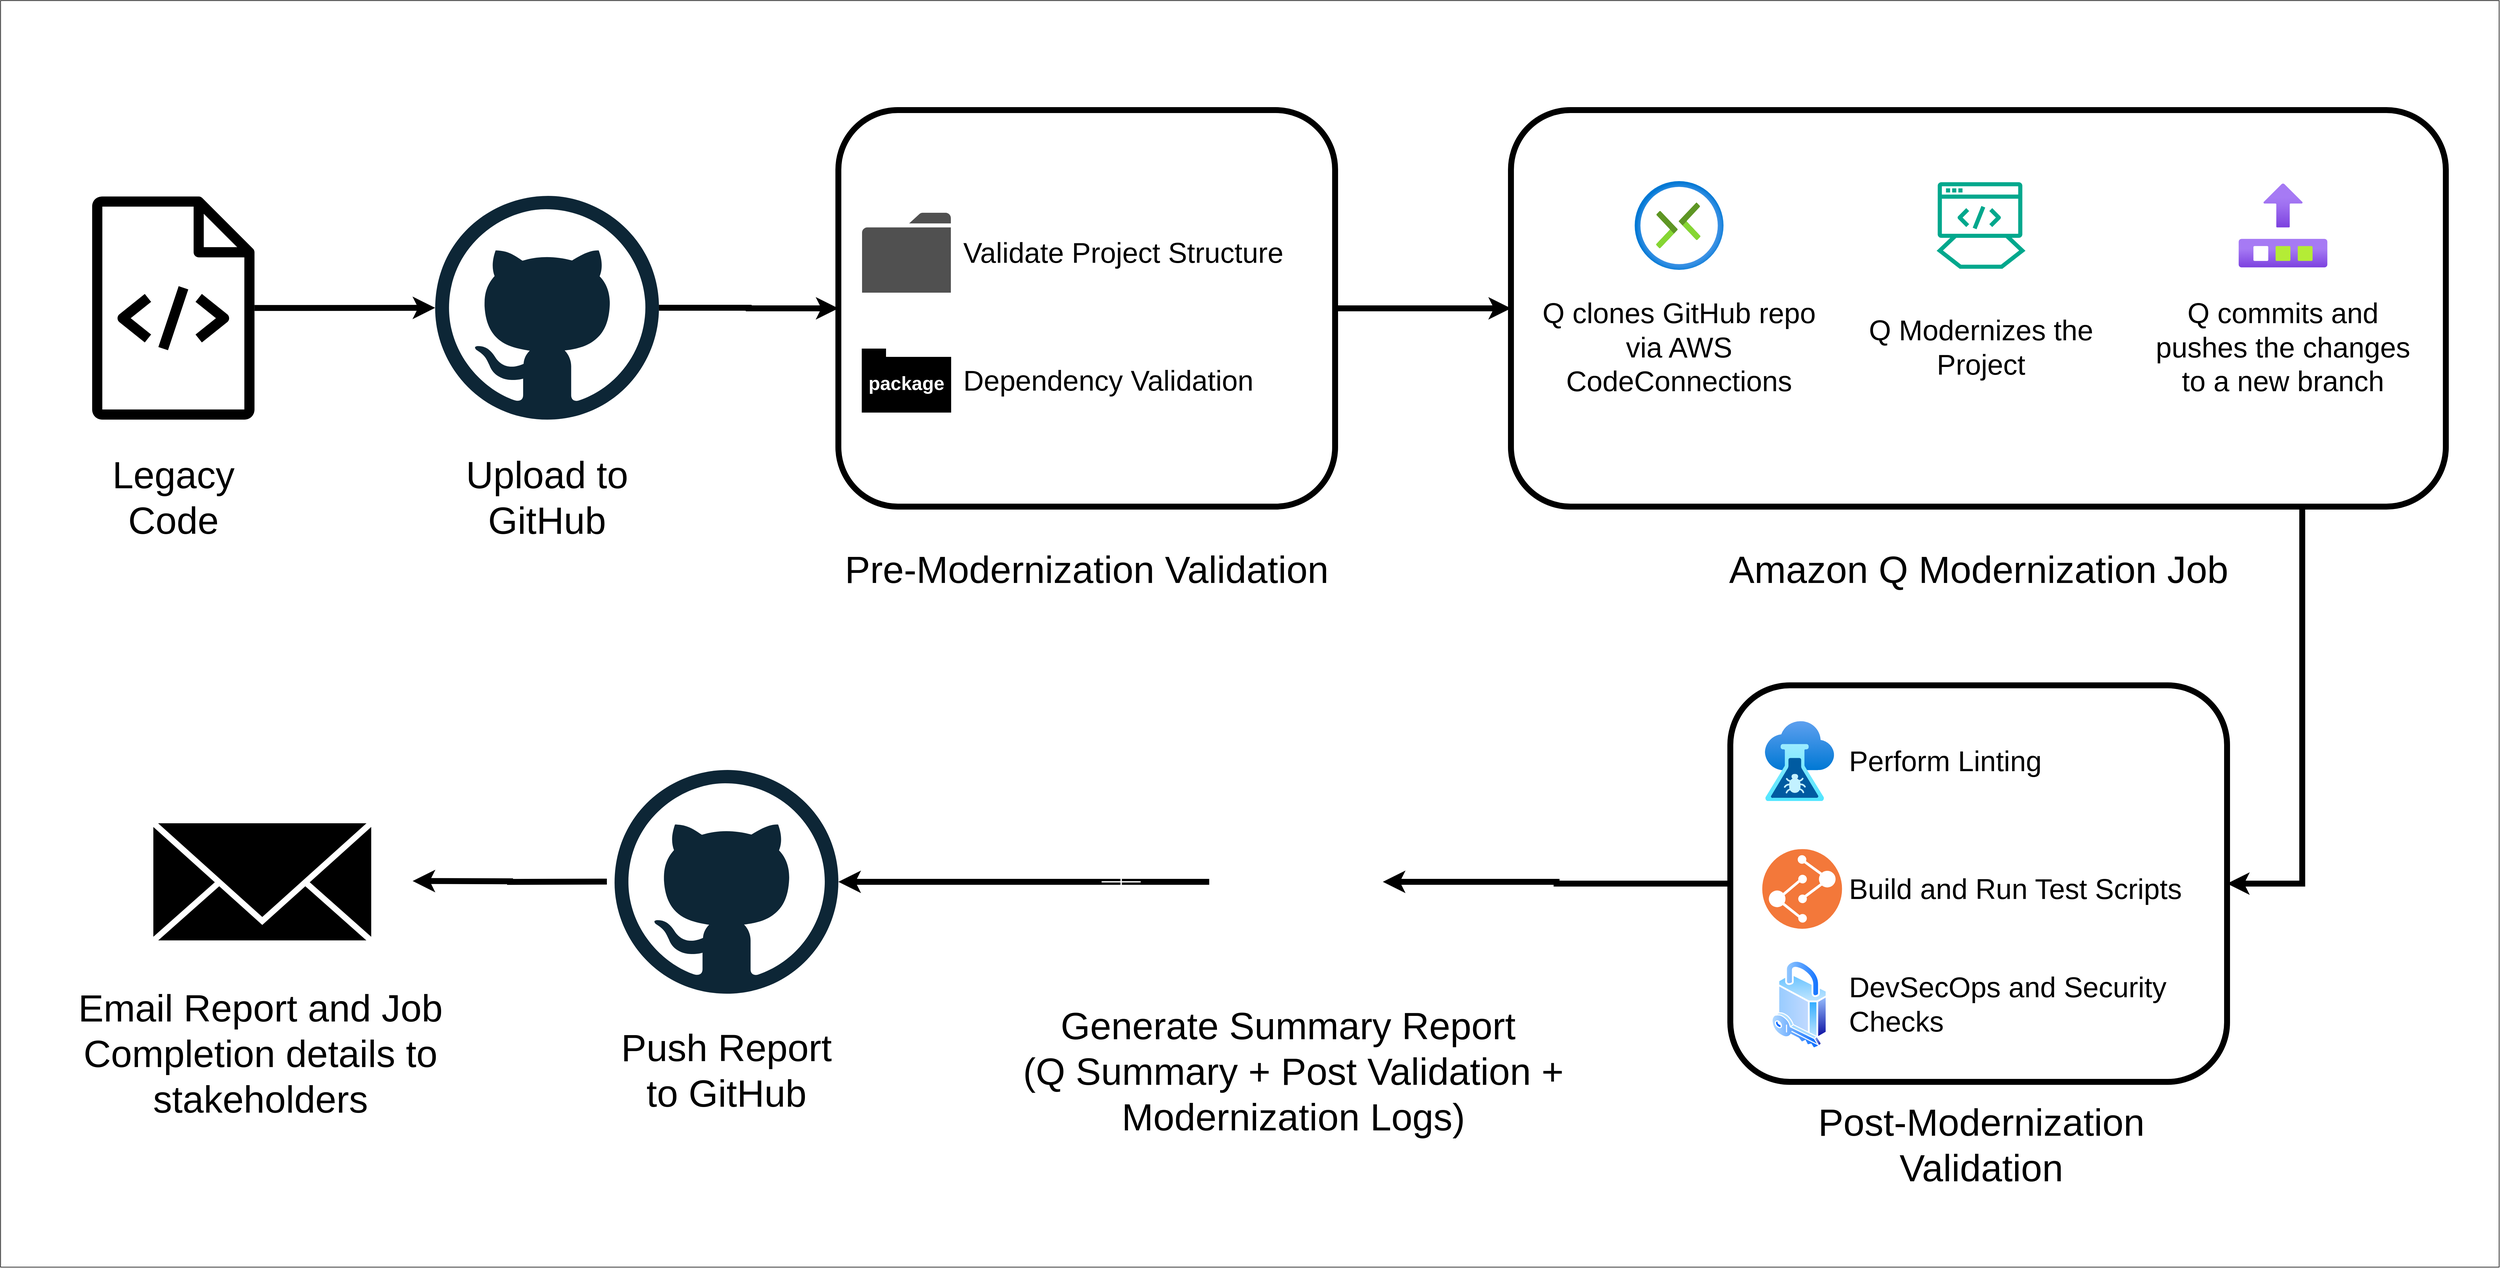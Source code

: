 <mxfile version="26.2.14">
  <diagram name="Page-1" id="h3pUtSSsdFnpB6aglskF">
    <mxGraphModel dx="4360" dy="2325" grid="0" gridSize="10" guides="1" tooltips="1" connect="1" arrows="1" fold="1" page="1" pageScale="1" pageWidth="4681" pageHeight="3300" background="#ffffff" math="0" shadow="0">
      <root>
        <mxCell id="0" />
        <mxCell id="1" parent="0" />
        <mxCell id="4bjNzZOIxlAiAaIX8TEj-3" value="" style="rounded=0;whiteSpace=wrap;html=1;fillColor=light-dark(#FFFFFF,#EDEDED);" vertex="1" parent="1">
          <mxGeometry x="790" y="155" width="4220" height="2140" as="geometry" />
        </mxCell>
        <mxCell id="eEtUd1gLjFf5jMK5x4MM-1" value="" style="rounded=1;whiteSpace=wrap;html=1;direction=south;fillColor=#FFFFFF;strokeColor=#000000;strokeWidth=10;" parent="1" vertex="1">
          <mxGeometry x="3341" y="340" width="1579" height="670" as="geometry" />
        </mxCell>
        <mxCell id="CUMH2ot100d4xSnpaqMg-2" value="" style="sketch=0;outlineConnect=0;fontColor=#232F3E;gradientColor=none;fillColor=light-dark(#000000,#BEC8D4);strokeColor=none;dashed=0;verticalLabelPosition=bottom;verticalAlign=top;align=center;html=1;fontSize=12;fontStyle=0;aspect=fixed;pointerEvents=1;shape=mxgraph.aws4.source_code;" parent="1" vertex="1">
          <mxGeometry x="944" y="486" width="275.5" height="377" as="geometry" />
        </mxCell>
        <mxCell id="CUMH2ot100d4xSnpaqMg-3" value="&lt;font style=&quot;font-size: 64px;&quot;&gt;Legacy Code&lt;/font&gt;" style="text;html=1;align=center;verticalAlign=middle;whiteSpace=wrap;rounded=0;fontColor=#000000;" parent="1" vertex="1">
          <mxGeometry x="944" y="925" width="275.5" height="140" as="geometry" />
        </mxCell>
        <mxCell id="CUMH2ot100d4xSnpaqMg-11" style="edgeStyle=orthogonalEdgeStyle;rounded=0;orthogonalLoop=1;jettySize=auto;html=1;strokeWidth=10;strokeColor=light-dark(#000000,#FFFFFF);" parent="1" source="CUMH2ot100d4xSnpaqMg-4" target="CUMH2ot100d4xSnpaqMg-10" edge="1">
          <mxGeometry relative="1" as="geometry" />
        </mxCell>
        <mxCell id="CUMH2ot100d4xSnpaqMg-4" value="" style="dashed=0;outlineConnect=0;html=1;align=center;labelPosition=center;verticalLabelPosition=bottom;verticalAlign=top;shape=mxgraph.weblogos.github" parent="1" vertex="1">
          <mxGeometry x="1524" y="485" width="378" height="378" as="geometry" />
        </mxCell>
        <mxCell id="CUMH2ot100d4xSnpaqMg-6" value="" style="endArrow=classic;html=1;rounded=0;strokeWidth=10;strokeColor=light-dark(#000000,#FFFFFF);" parent="1" source="CUMH2ot100d4xSnpaqMg-2" target="CUMH2ot100d4xSnpaqMg-4" edge="1">
          <mxGeometry width="50" height="50" relative="1" as="geometry">
            <mxPoint x="2264" y="920" as="sourcePoint" />
            <mxPoint x="2314" y="870" as="targetPoint" />
          </mxGeometry>
        </mxCell>
        <mxCell id="CUMH2ot100d4xSnpaqMg-8" value="&lt;font style=&quot;font-size: 64px;&quot;&gt;Upload to GitHub&lt;/font&gt;" style="text;html=1;align=center;verticalAlign=middle;whiteSpace=wrap;rounded=0;fontColor=#000000;" parent="1" vertex="1">
          <mxGeometry x="1533" y="885" width="360" height="220" as="geometry" />
        </mxCell>
        <mxCell id="eEtUd1gLjFf5jMK5x4MM-2" style="edgeStyle=orthogonalEdgeStyle;rounded=0;orthogonalLoop=1;jettySize=auto;html=1;exitX=0.5;exitY=0;exitDx=0;exitDy=0;strokeWidth=10;strokeColor=light-dark(#000000,#FFFFFF);" parent="1" source="CUMH2ot100d4xSnpaqMg-10" target="eEtUd1gLjFf5jMK5x4MM-1" edge="1">
          <mxGeometry relative="1" as="geometry" />
        </mxCell>
        <mxCell id="CUMH2ot100d4xSnpaqMg-10" value="" style="rounded=1;whiteSpace=wrap;html=1;direction=south;fillColor=#FFFFFF;strokeColor=#000000;strokeWidth=10;" parent="1" vertex="1">
          <mxGeometry x="2205" y="340" width="839" height="670" as="geometry" />
        </mxCell>
        <mxCell id="CUMH2ot100d4xSnpaqMg-12" value="&lt;font style=&quot;font-size: 64px;&quot;&gt;Pre-Modernization Validation&lt;/font&gt;" style="text;html=1;align=center;verticalAlign=middle;whiteSpace=wrap;rounded=0;fontColor=#000000;" parent="1" vertex="1">
          <mxGeometry x="2205" y="1007" width="839" height="220" as="geometry" />
        </mxCell>
        <mxCell id="CUMH2ot100d4xSnpaqMg-13" value="" style="sketch=0;pointerEvents=1;shadow=0;dashed=0;html=1;strokeColor=none;fillColor=#505050;labelPosition=center;verticalLabelPosition=bottom;verticalAlign=top;outlineConnect=0;align=center;shape=mxgraph.office.concepts.folder;aspect=fixed;" parent="1" vertex="1">
          <mxGeometry x="2245" y="513.5" width="150" height="135" as="geometry" />
        </mxCell>
        <mxCell id="CUMH2ot100d4xSnpaqMg-14" value="&lt;font style=&quot;font-size: 48px;&quot;&gt;Validate Project Structure&lt;/font&gt;" style="text;html=1;align=left;verticalAlign=middle;whiteSpace=wrap;rounded=0;fontColor=#000000;" parent="1" vertex="1">
          <mxGeometry x="2414" y="471" width="590" height="220" as="geometry" />
        </mxCell>
        <mxCell id="CUMH2ot100d4xSnpaqMg-15" value="&lt;font style=&quot;color: rgb(255, 255, 255);&quot;&gt;package&lt;/font&gt;" style="shape=folder;fontStyle=1;spacingTop=10;tabWidth=40;tabHeight=14;tabPosition=left;html=1;whiteSpace=wrap;aspect=fixed;fontSize=32;fillColor=#000000;" parent="1" vertex="1">
          <mxGeometry x="2245" y="743.5" width="150" height="107.14" as="geometry" />
        </mxCell>
        <mxCell id="CUMH2ot100d4xSnpaqMg-16" value="&lt;font style=&quot;font-size: 48px;&quot;&gt;Dependency Validation&lt;/font&gt;" style="text;html=1;align=left;verticalAlign=middle;whiteSpace=wrap;rounded=0;fontColor=#000000;" parent="1" vertex="1">
          <mxGeometry x="2414" y="687.07" width="590" height="220" as="geometry" />
        </mxCell>
        <mxCell id="CUMH2ot100d4xSnpaqMg-20" value="" style="sketch=0;outlineConnect=0;fontColor=#232F3E;gradientColor=none;fillColor=light-dark(#01A88D,#FFFFFF);strokeColor=none;dashed=0;verticalLabelPosition=bottom;verticalAlign=top;align=center;html=1;fontSize=12;fontStyle=0;aspect=fixed;shape=mxgraph.aws4.mainframe_modernization_developer;" parent="1" vertex="1">
          <mxGeometry x="4060" y="460" width="150" height="150" as="geometry" />
        </mxCell>
        <mxCell id="RpUKw8SxoupQJuNFY-1E-7" style="edgeStyle=orthogonalEdgeStyle;rounded=0;orthogonalLoop=1;jettySize=auto;html=1;exitX=1;exitY=0;exitDx=0;exitDy=0;entryX=0.5;entryY=0;entryDx=0;entryDy=0;strokeWidth=10;strokeColor=light-dark(#000000,#FFFFFF);" parent="1" source="CUMH2ot100d4xSnpaqMg-23" target="CUMH2ot100d4xSnpaqMg-24" edge="1">
          <mxGeometry relative="1" as="geometry" />
        </mxCell>
        <mxCell id="CUMH2ot100d4xSnpaqMg-23" value="&lt;font style=&quot;font-size: 64px;&quot;&gt;Amazon Q Modernization Job&lt;/font&gt;" style="text;html=1;align=center;verticalAlign=middle;whiteSpace=wrap;rounded=0;fontColor=#000000;" parent="1" vertex="1">
          <mxGeometry x="3583.5" y="1007" width="1094" height="220" as="geometry" />
        </mxCell>
        <mxCell id="CUMH2ot100d4xSnpaqMg-24" value="" style="rounded=1;whiteSpace=wrap;html=1;direction=south;fillColor=#FFFFFF;strokeColor=#000000;strokeWidth=10;" parent="1" vertex="1">
          <mxGeometry x="3711.5" y="1312" width="839" height="670" as="geometry" />
        </mxCell>
        <mxCell id="CUMH2ot100d4xSnpaqMg-26" value="&lt;font style=&quot;font-size: 64px;&quot;&gt;Post-Modernization Validation&lt;/font&gt;" style="text;html=1;align=center;verticalAlign=middle;whiteSpace=wrap;rounded=0;fontColor=#000000;" parent="1" vertex="1">
          <mxGeometry x="3715.5" y="1979" width="839" height="220" as="geometry" />
        </mxCell>
        <mxCell id="CUMH2ot100d4xSnpaqMg-28" value="" style="image;aspect=fixed;html=1;points=[];align=center;fontSize=12;image=img/lib/azure2/devops/CloudTest.svg;imageBackground=none;imageBorder=none;" parent="1" vertex="1">
          <mxGeometry x="3770" y="1372.5" width="116.73" height="135" as="geometry" />
        </mxCell>
        <mxCell id="CUMH2ot100d4xSnpaqMg-29" value="&lt;font style=&quot;font-size: 48px;&quot;&gt;Perform Linting&lt;/font&gt;" style="text;html=1;align=left;verticalAlign=middle;whiteSpace=wrap;rounded=0;fontColor=#000000;" parent="1" vertex="1">
          <mxGeometry x="3910" y="1330" width="590" height="220" as="geometry" />
        </mxCell>
        <mxCell id="CUMH2ot100d4xSnpaqMg-30" value="" style="image;aspect=fixed;perimeter=ellipsePerimeter;html=1;align=center;shadow=0;dashed=0;fontColor=#4277BB;labelBackgroundColor=default;fontSize=12;spacingTop=3;image=img/lib/ibm/devops/build_test.svg;" parent="1" vertex="1">
          <mxGeometry x="3765.43" y="1588.57" width="135" height="135" as="geometry" />
        </mxCell>
        <mxCell id="CUMH2ot100d4xSnpaqMg-31" value="&lt;font style=&quot;font-size: 48px;&quot;&gt;Build and Run Test Scripts&lt;/font&gt;" style="text;html=1;align=left;verticalAlign=middle;whiteSpace=wrap;rounded=0;fontColor=#000000;" parent="1" vertex="1">
          <mxGeometry x="3910" y="1546.07" width="590" height="220" as="geometry" />
        </mxCell>
        <mxCell id="RpUKw8SxoupQJuNFY-1E-10" style="edgeStyle=orthogonalEdgeStyle;rounded=0;orthogonalLoop=1;jettySize=auto;html=1;exitX=0;exitY=0.5;exitDx=0;exitDy=0;strokeWidth=10;strokeColor=light-dark(#000000,#FFFFFF);" parent="1" source="CUMH2ot100d4xSnpaqMg-34" target="RpUKw8SxoupQJuNFY-1E-8" edge="1">
          <mxGeometry relative="1" as="geometry" />
        </mxCell>
        <mxCell id="CUMH2ot100d4xSnpaqMg-34" value="" style="shape=image;html=1;verticalAlign=top;verticalLabelPosition=bottom;labelBackgroundColor=#ffffff;imageAspect=0;aspect=fixed;image=https://cdn1.iconfinder.com/data/icons/office-icons-17/512/ilustracoes_04-12-128.png;clipPath=inset(10.94% 18.75% 5.47% 16.41%);" parent="1" vertex="1">
          <mxGeometry x="2831.39" y="1455" width="293.215" height="378" as="geometry" />
        </mxCell>
        <mxCell id="CUMH2ot100d4xSnpaqMg-36" value="&lt;font style=&quot;font-size: 64px;&quot;&gt;Generate Summary Report&amp;nbsp;&lt;/font&gt;&lt;div&gt;&lt;font style=&quot;font-size: 64px;&quot;&gt;(Q Summary + Post Validation + Modernization Logs)&lt;/font&gt;&lt;/div&gt;" style="text;html=1;align=center;verticalAlign=middle;whiteSpace=wrap;rounded=0;fontColor=#000000;" parent="1" vertex="1">
          <mxGeometry x="2426" y="1855" width="1095" height="220" as="geometry" />
        </mxCell>
        <mxCell id="4bjNzZOIxlAiAaIX8TEj-2" value="" style="edgeStyle=orthogonalEdgeStyle;rounded=0;orthogonalLoop=1;jettySize=auto;html=1;" edge="1" parent="1" source="CUMH2ot100d4xSnpaqMg-40" target="4bjNzZOIxlAiAaIX8TEj-1">
          <mxGeometry relative="1" as="geometry" />
        </mxCell>
        <mxCell id="CUMH2ot100d4xSnpaqMg-40" value="" style="verticalLabelPosition=bottom;labelBackgroundColor=none;verticalAlign=top;shadow=0;dashed=0;strokeWidth=100;shape=mxgraph.ios7.misc.add;fillColor=none;strokeColor=light-dark(#ffffff, #ededed);sketch=0;aspect=fixed;gradientColor=none;fontColor=none;noLabel=1;" parent="1" vertex="1">
          <mxGeometry x="2817.61" y="1589" width="110" height="110" as="geometry" />
        </mxCell>
        <mxCell id="CUMH2ot100d4xSnpaqMg-45" value="" style="html=1;verticalLabelPosition=bottom;align=center;labelBackgroundColor=#ffffff;verticalAlign=top;strokeWidth=10;strokeColor=#FFFFFF;shadow=0;dashed=0;shape=mxgraph.ios7.icons.mail;aspect=fixed;fillStyle=auto;fillColor=#000000;" parent="1" vertex="1">
          <mxGeometry x="1043" y="1540.05" width="378" height="207.9" as="geometry" />
        </mxCell>
        <mxCell id="CUMH2ot100d4xSnpaqMg-47" value="&lt;font style=&quot;font-size: 64px;&quot;&gt;Email Report and Job Completion details to stakeholders&lt;/font&gt;" style="text;html=1;align=center;verticalAlign=middle;whiteSpace=wrap;rounded=0;fontColor=#000000;" parent="1" vertex="1">
          <mxGeometry x="909" y="1824.95" width="640" height="220" as="geometry" />
        </mxCell>
        <mxCell id="eEtUd1gLjFf5jMK5x4MM-4" value="" style="image;aspect=fixed;html=1;points=[];align=center;image=img/lib/azure2/networking/Connections.svg;imageBackground=none;" parent="1" vertex="1">
          <mxGeometry x="3550" y="460" width="150" height="150" as="geometry" />
        </mxCell>
        <mxCell id="eEtUd1gLjFf5jMK5x4MM-5" value="&lt;font style=&quot;font-size: 48px;&quot;&gt;Q clones GitHub repo via AWS CodeConnections&lt;/font&gt;" style="text;html=1;align=center;verticalAlign=middle;whiteSpace=wrap;rounded=0;fontColor=#000000;" parent="1" vertex="1">
          <mxGeometry x="3390" y="630.64" width="470" height="220" as="geometry" />
        </mxCell>
        <mxCell id="eEtUd1gLjFf5jMK5x4MM-6" value="&lt;font style=&quot;font-size: 48px;&quot;&gt;Q Modernizes the Project&lt;/font&gt;" style="text;html=1;align=center;verticalAlign=middle;whiteSpace=wrap;rounded=0;fontColor=#000000;" parent="1" vertex="1">
          <mxGeometry x="3900" y="630.64" width="470" height="220" as="geometry" />
        </mxCell>
        <mxCell id="eEtUd1gLjFf5jMK5x4MM-7" value="" style="image;aspect=fixed;html=1;points=[];align=center;fontSize=12;image=img/lib/azure2/general/Commit.svg;" parent="1" vertex="1">
          <mxGeometry x="4570" y="464.17" width="150" height="141.67" as="geometry" />
        </mxCell>
        <mxCell id="eEtUd1gLjFf5jMK5x4MM-8" value="&lt;font style=&quot;font-size: 48px;&quot;&gt;Q commits and pushes the changes to a new branch&lt;/font&gt;" style="text;html=1;align=center;verticalAlign=middle;whiteSpace=wrap;rounded=0;fontColor=#000000;" parent="1" vertex="1">
          <mxGeometry x="4410" y="630.64" width="470" height="220" as="geometry" />
        </mxCell>
        <mxCell id="eEtUd1gLjFf5jMK5x4MM-10" value="" style="image;aspect=fixed;perimeter=ellipsePerimeter;html=1;align=center;shadow=0;dashed=0;spacingTop=3;image=img/lib/active_directory/security.svg;" parent="1" vertex="1">
          <mxGeometry x="3781.11" y="1776" width="94.5" height="150" as="geometry" />
        </mxCell>
        <mxCell id="eEtUd1gLjFf5jMK5x4MM-11" value="&lt;font style=&quot;font-size: 48px;&quot;&gt;DevSecOps and Security Checks&lt;/font&gt;" style="text;html=1;align=left;verticalAlign=middle;whiteSpace=wrap;rounded=0;fontColor=#000000;" parent="1" vertex="1">
          <mxGeometry x="3910" y="1741" width="590" height="220" as="geometry" />
        </mxCell>
        <mxCell id="RpUKw8SxoupQJuNFY-1E-6" style="edgeStyle=orthogonalEdgeStyle;rounded=0;orthogonalLoop=1;jettySize=auto;html=1;exitX=0.5;exitY=1;exitDx=0;exitDy=0;entryX=1;entryY=0.5;entryDx=0;entryDy=0;strokeWidth=10;strokeColor=light-dark(#000000,#FFFFFF);" parent="1" source="CUMH2ot100d4xSnpaqMg-24" target="CUMH2ot100d4xSnpaqMg-34" edge="1">
          <mxGeometry relative="1" as="geometry">
            <mxPoint x="3307.61" y="1646" as="targetPoint" />
          </mxGeometry>
        </mxCell>
        <mxCell id="RpUKw8SxoupQJuNFY-1E-8" value="" style="dashed=0;outlineConnect=0;html=1;align=center;labelPosition=center;verticalLabelPosition=bottom;verticalAlign=top;shape=mxgraph.weblogos.github" parent="1" vertex="1">
          <mxGeometry x="1827" y="1455" width="378" height="378" as="geometry" />
        </mxCell>
        <mxCell id="RpUKw8SxoupQJuNFY-1E-9" value="&lt;font style=&quot;font-size: 64px;&quot;&gt;Push Report to GitHub&lt;/font&gt;" style="text;html=1;align=center;verticalAlign=middle;whiteSpace=wrap;rounded=0;fontColor=#000000;" parent="1" vertex="1">
          <mxGeometry x="1827" y="1853" width="378" height="220" as="geometry" />
        </mxCell>
        <mxCell id="RpUKw8SxoupQJuNFY-1E-11" style="edgeStyle=orthogonalEdgeStyle;rounded=0;orthogonalLoop=1;jettySize=auto;html=1;exitX=0;exitY=0.5;exitDx=0;exitDy=0;strokeWidth=10;strokeColor=light-dark(#000000,#FFFFFF);" parent="1" edge="1">
          <mxGeometry relative="1" as="geometry">
            <mxPoint x="1814" y="1643.57" as="sourcePoint" />
            <mxPoint x="1486" y="1642.57" as="targetPoint" />
          </mxGeometry>
        </mxCell>
        <mxCell id="4bjNzZOIxlAiAaIX8TEj-1" value="" style="verticalLabelPosition=bottom;labelBackgroundColor=none;verticalAlign=top;shadow=0;dashed=0;strokeWidth=100;shape=mxgraph.ios7.misc.add;fillColor=none;strokeColor=light-dark(#ffffff, #ededed);sketch=0;aspect=fixed;gradientColor=none;fontColor=none;noLabel=1;" vertex="1" parent="1">
          <mxGeometry x="2627.61" y="1589" width="110" height="110" as="geometry" />
        </mxCell>
      </root>
    </mxGraphModel>
  </diagram>
</mxfile>
